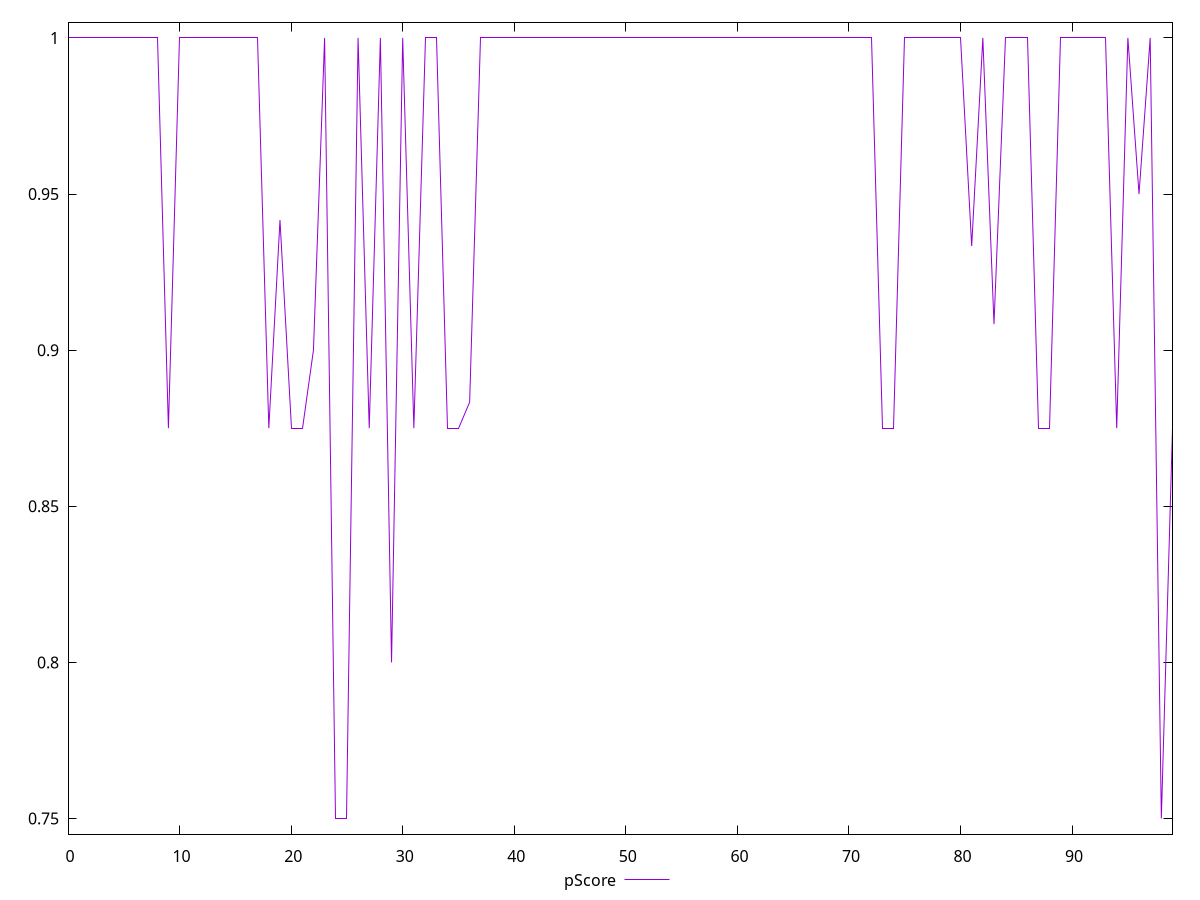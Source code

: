 reset

$pScore <<EOF
0 1
1 1
2 1
3 1
4 1
5 1
6 1
7 1
8 1
9 0.875
10 1
11 1
12 1
13 1
14 1
15 1
16 1
17 1
18 0.875
19 0.9416666666666667
20 0.875
21 0.875
22 0.9
23 1
24 0.75
25 0.75
26 1
27 0.875
28 1
29 0.8
30 1
31 0.875
32 1
33 1
34 0.875
35 0.875
36 0.8833333333333333
37 1
38 1
39 1
40 1
41 1
42 1
43 1
44 1
45 1
46 1
47 1
48 1
49 1
50 1
51 1
52 1
53 1
54 1
55 1
56 1
57 1
58 1
59 1
60 1
61 1
62 1
63 1
64 1
65 1
66 1
67 1
68 1
69 1
70 1
71 1
72 1
73 0.875
74 0.875
75 1
76 1
77 1
78 1
79 1
80 1
81 0.9333333333333333
82 1
83 0.9083333333333333
84 1
85 1
86 1
87 0.875
88 0.875
89 1
90 1
91 1
92 1
93 1
94 0.875
95 1
96 0.95
97 1
98 0.75
99 0.875
EOF

set key outside below
set xrange [0:99]
set yrange [0.745:1.005]
set trange [0.745:1.005]
set terminal svg size 640, 500 enhanced background rgb 'white'
set output "reprap/unminified-javascript/samples/pages+cached/pScore/values.svg"

plot $pScore title "pScore" with line

reset
